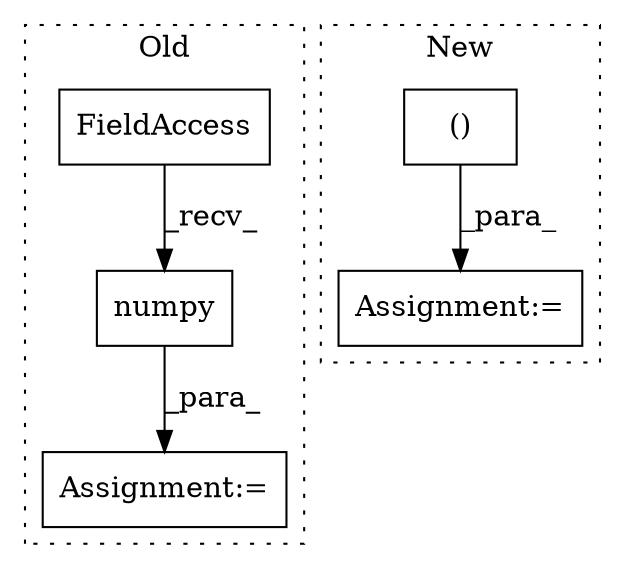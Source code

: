 digraph G {
subgraph cluster0 {
1 [label="numpy" a="32" s="1253" l="7" shape="box"];
3 [label="Assignment:=" a="7" s="1240" l="1" shape="box"];
4 [label="FieldAccess" a="22" s="1241" l="6" shape="box"];
label = "Old";
style="dotted";
}
subgraph cluster1 {
2 [label="()" a="106" s="2162" l="35" shape="box"];
5 [label="Assignment:=" a="7" s="2112" l="1" shape="box"];
label = "New";
style="dotted";
}
1 -> 3 [label="_para_"];
2 -> 5 [label="_para_"];
4 -> 1 [label="_recv_"];
}